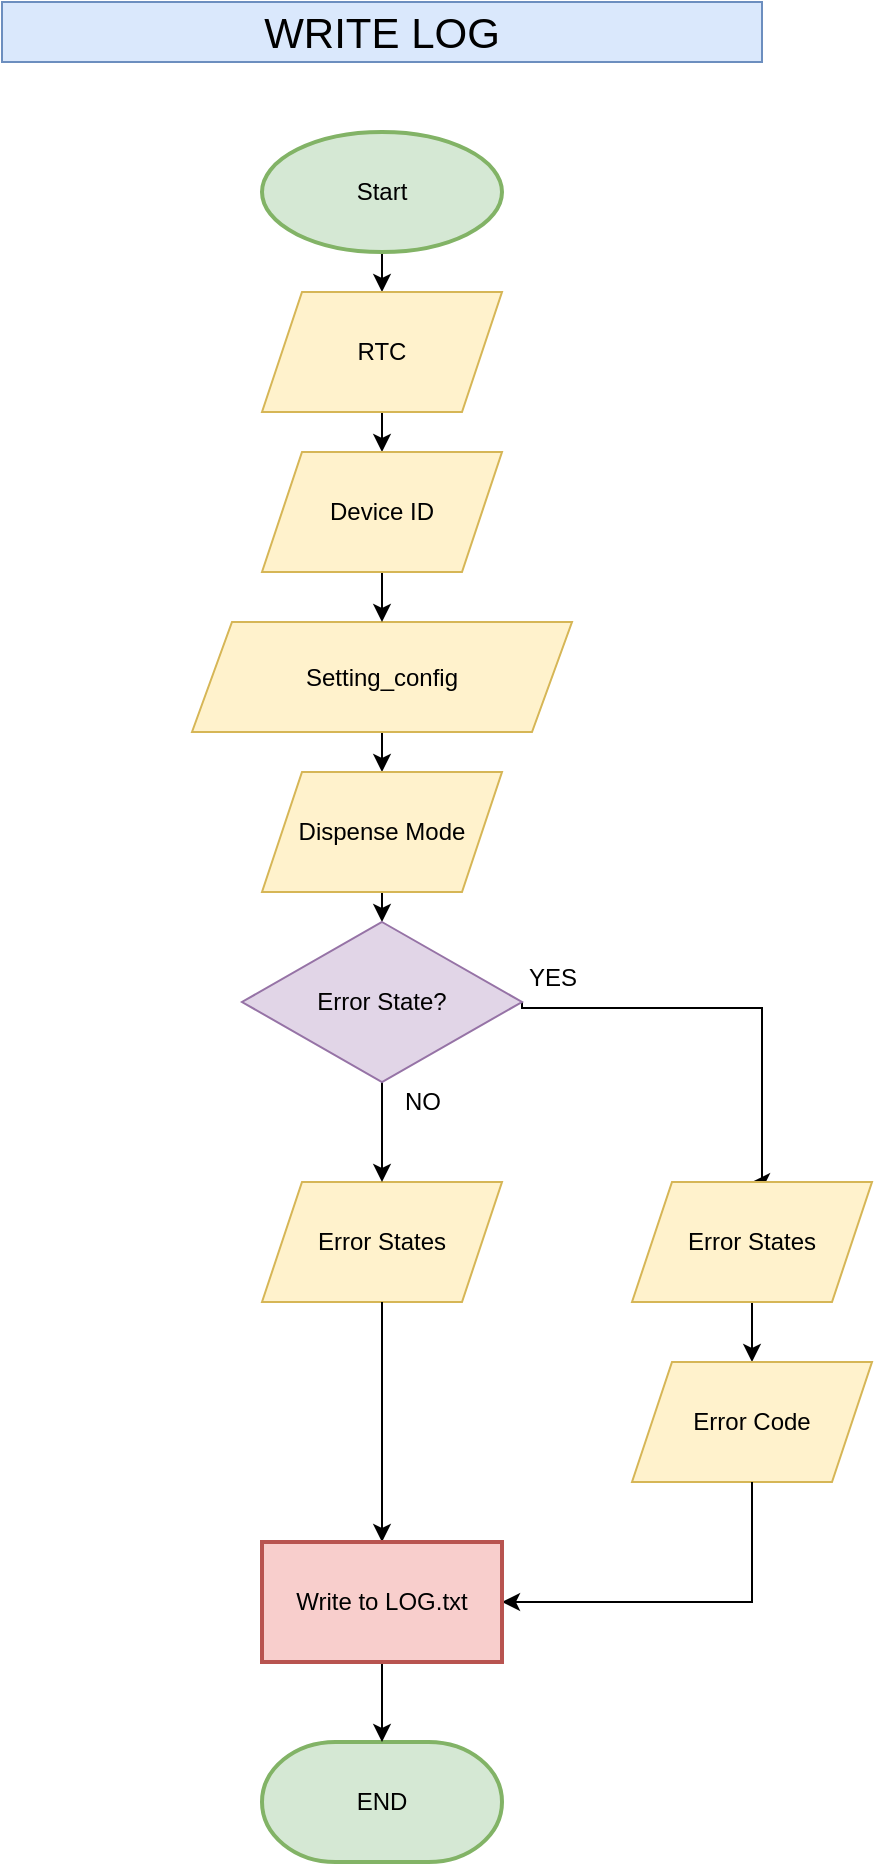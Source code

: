 <mxfile version="28.0.9">
  <diagram name="Page-1" id="sTCOb8kUyohQ4zQmgA-d">
    <mxGraphModel dx="1224" dy="1102" grid="1" gridSize="10" guides="1" tooltips="1" connect="1" arrows="1" fold="1" page="1" pageScale="1" pageWidth="827" pageHeight="1169" math="0" shadow="0">
      <root>
        <mxCell id="0" />
        <mxCell id="1" parent="0" />
        <mxCell id="RCXpMh4MzhsI3ItjMN-l-2" style="edgeStyle=orthogonalEdgeStyle;rounded=0;orthogonalLoop=1;jettySize=auto;html=1;exitX=0.5;exitY=1;exitDx=0;exitDy=0;exitPerimeter=0;entryX=0.5;entryY=0;entryDx=0;entryDy=0;" parent="1" source="RCXpMh4MzhsI3ItjMN-l-3" target="RCXpMh4MzhsI3ItjMN-l-5" edge="1">
          <mxGeometry relative="1" as="geometry" />
        </mxCell>
        <mxCell id="RCXpMh4MzhsI3ItjMN-l-3" value="Start" style="rounded=1;whiteSpace=wrap;html=1;fillColor=#d5e8d4;strokeColor=#82b366;strokeWidth=2;shape=mxgraph.flowchart.start_1;" parent="1" vertex="1">
          <mxGeometry x="310" y="245" width="120" height="60" as="geometry" />
        </mxCell>
        <mxCell id="RCXpMh4MzhsI3ItjMN-l-4" style="edgeStyle=orthogonalEdgeStyle;rounded=0;orthogonalLoop=1;jettySize=auto;html=1;exitX=0.5;exitY=1;exitDx=0;exitDy=0;entryX=0.5;entryY=0;entryDx=0;entryDy=0;" parent="1" source="RCXpMh4MzhsI3ItjMN-l-5" target="RCXpMh4MzhsI3ItjMN-l-10" edge="1">
          <mxGeometry relative="1" as="geometry" />
        </mxCell>
        <mxCell id="RCXpMh4MzhsI3ItjMN-l-5" value="RTC" style="shape=parallelogram;perimeter=parallelogramPerimeter;whiteSpace=wrap;html=1;fixedSize=1;fillColor=#fff2cc;strokeColor=#d6b656;" parent="1" vertex="1">
          <mxGeometry x="310" y="325" width="120" height="60" as="geometry" />
        </mxCell>
        <mxCell id="RCXpMh4MzhsI3ItjMN-l-6" style="edgeStyle=orthogonalEdgeStyle;rounded=0;orthogonalLoop=1;jettySize=auto;html=1;exitX=0.5;exitY=1;exitDx=0;exitDy=0;entryX=0.5;entryY=0;entryDx=0;entryDy=0;" parent="1" source="RCXpMh4MzhsI3ItjMN-l-7" target="RCXpMh4MzhsI3ItjMN-l-12" edge="1">
          <mxGeometry relative="1" as="geometry" />
        </mxCell>
        <mxCell id="RCXpMh4MzhsI3ItjMN-l-7" value="Setting_config" style="shape=parallelogram;whiteSpace=wrap;html=1;backgroundOutline=1;fillColor=#fff2cc;strokeColor=#d6b656;rounded=0;perimeter=parallelogramPerimeter;fixedSize=1;" parent="1" vertex="1">
          <mxGeometry x="275" y="490" width="190" height="55" as="geometry" />
        </mxCell>
        <mxCell id="RCXpMh4MzhsI3ItjMN-l-8" value="Error States" style="shape=parallelogram;perimeter=parallelogramPerimeter;whiteSpace=wrap;html=1;fixedSize=1;fillColor=#fff2cc;strokeColor=#d6b656;" parent="1" vertex="1">
          <mxGeometry x="310" y="770" width="120" height="60" as="geometry" />
        </mxCell>
        <mxCell id="RCXpMh4MzhsI3ItjMN-l-9" style="edgeStyle=orthogonalEdgeStyle;rounded=0;orthogonalLoop=1;jettySize=auto;html=1;exitX=0.5;exitY=1;exitDx=0;exitDy=0;entryX=0.5;entryY=0;entryDx=0;entryDy=0;" parent="1" source="RCXpMh4MzhsI3ItjMN-l-10" target="RCXpMh4MzhsI3ItjMN-l-7" edge="1">
          <mxGeometry relative="1" as="geometry" />
        </mxCell>
        <mxCell id="RCXpMh4MzhsI3ItjMN-l-10" value="Device ID" style="shape=parallelogram;perimeter=parallelogramPerimeter;whiteSpace=wrap;html=1;fixedSize=1;fillColor=#fff2cc;strokeColor=#d6b656;" parent="1" vertex="1">
          <mxGeometry x="310" y="405" width="120" height="60" as="geometry" />
        </mxCell>
        <mxCell id="RCXpMh4MzhsI3ItjMN-l-11" style="edgeStyle=orthogonalEdgeStyle;rounded=0;orthogonalLoop=1;jettySize=auto;html=1;exitX=0.5;exitY=1;exitDx=0;exitDy=0;entryX=0.5;entryY=0;entryDx=0;entryDy=0;" parent="1" source="RCXpMh4MzhsI3ItjMN-l-12" target="RCXpMh4MzhsI3ItjMN-l-16" edge="1">
          <mxGeometry relative="1" as="geometry" />
        </mxCell>
        <mxCell id="RCXpMh4MzhsI3ItjMN-l-12" value="Dispense Mode" style="shape=parallelogram;perimeter=parallelogramPerimeter;whiteSpace=wrap;html=1;fixedSize=1;fillColor=#fff2cc;strokeColor=#d6b656;" parent="1" vertex="1">
          <mxGeometry x="310" y="565" width="120" height="60" as="geometry" />
        </mxCell>
        <mxCell id="RCXpMh4MzhsI3ItjMN-l-13" value="END" style="rounded=1;whiteSpace=wrap;html=1;fillColor=#d5e8d4;strokeColor=#82b366;strokeWidth=2;shape=mxgraph.flowchart.terminator;" parent="1" vertex="1">
          <mxGeometry x="310" y="1050" width="120" height="60" as="geometry" />
        </mxCell>
        <mxCell id="RCXpMh4MzhsI3ItjMN-l-14" style="edgeStyle=orthogonalEdgeStyle;rounded=0;orthogonalLoop=1;jettySize=auto;html=1;exitX=0.5;exitY=1;exitDx=0;exitDy=0;entryX=0.5;entryY=0;entryDx=0;entryDy=0;" parent="1" source="RCXpMh4MzhsI3ItjMN-l-16" target="RCXpMh4MzhsI3ItjMN-l-8" edge="1">
          <mxGeometry relative="1" as="geometry" />
        </mxCell>
        <mxCell id="RCXpMh4MzhsI3ItjMN-l-15" style="edgeStyle=orthogonalEdgeStyle;rounded=0;orthogonalLoop=1;jettySize=auto;html=1;exitX=1;exitY=0.5;exitDx=0;exitDy=0;entryX=0.5;entryY=0;entryDx=0;entryDy=0;" parent="1" source="RCXpMh4MzhsI3ItjMN-l-16" target="RCXpMh4MzhsI3ItjMN-l-22" edge="1">
          <mxGeometry relative="1" as="geometry">
            <mxPoint x="495" y="683" as="targetPoint" />
            <Array as="points">
              <mxPoint x="560" y="683" />
              <mxPoint x="560" y="770" />
            </Array>
          </mxGeometry>
        </mxCell>
        <mxCell id="RCXpMh4MzhsI3ItjMN-l-16" value="&lt;div&gt;Error State?&lt;/div&gt;" style="rhombus;whiteSpace=wrap;html=1;fillColor=#e1d5e7;strokeColor=#9673a6;" parent="1" vertex="1">
          <mxGeometry x="300" y="640" width="140" height="80" as="geometry" />
        </mxCell>
        <mxCell id="RCXpMh4MzhsI3ItjMN-l-17" value="NO" style="text;html=1;align=center;verticalAlign=middle;resizable=0;points=[];autosize=1;strokeColor=none;fillColor=none;" parent="1" vertex="1">
          <mxGeometry x="370" y="715" width="40" height="30" as="geometry" />
        </mxCell>
        <mxCell id="RCXpMh4MzhsI3ItjMN-l-18" style="edgeStyle=orthogonalEdgeStyle;rounded=0;orthogonalLoop=1;jettySize=auto;html=1;exitX=0.5;exitY=1;exitDx=0;exitDy=0;entryX=0.5;entryY=0;entryDx=0;entryDy=0;entryPerimeter=0;" parent="1" source="RCXpMh4MzhsI3ItjMN-l-31" target="RCXpMh4MzhsI3ItjMN-l-13" edge="1">
          <mxGeometry relative="1" as="geometry" />
        </mxCell>
        <mxCell id="RCXpMh4MzhsI3ItjMN-l-21" style="edgeStyle=orthogonalEdgeStyle;rounded=0;orthogonalLoop=1;jettySize=auto;html=1;exitX=0.5;exitY=1;exitDx=0;exitDy=0;entryX=0.5;entryY=0;entryDx=0;entryDy=0;" parent="1" source="RCXpMh4MzhsI3ItjMN-l-22" target="RCXpMh4MzhsI3ItjMN-l-23" edge="1">
          <mxGeometry relative="1" as="geometry" />
        </mxCell>
        <mxCell id="RCXpMh4MzhsI3ItjMN-l-22" value="Error States" style="shape=parallelogram;perimeter=parallelogramPerimeter;whiteSpace=wrap;html=1;fixedSize=1;fillColor=#fff2cc;strokeColor=#d6b656;" parent="1" vertex="1">
          <mxGeometry x="495" y="770" width="120" height="60" as="geometry" />
        </mxCell>
        <mxCell id="RCXpMh4MzhsI3ItjMN-l-23" value="Error Code" style="shape=parallelogram;perimeter=parallelogramPerimeter;whiteSpace=wrap;html=1;fixedSize=1;fillColor=#fff2cc;strokeColor=#d6b656;" parent="1" vertex="1">
          <mxGeometry x="495" y="860" width="120" height="60" as="geometry" />
        </mxCell>
        <mxCell id="RCXpMh4MzhsI3ItjMN-l-24" style="edgeStyle=orthogonalEdgeStyle;rounded=0;orthogonalLoop=1;jettySize=auto;html=1;exitX=0.5;exitY=1;exitDx=0;exitDy=0;entryX=1;entryY=0.5;entryDx=0;entryDy=0;" parent="1" source="RCXpMh4MzhsI3ItjMN-l-23" target="RCXpMh4MzhsI3ItjMN-l-31" edge="1">
          <mxGeometry relative="1" as="geometry" />
        </mxCell>
        <mxCell id="RCXpMh4MzhsI3ItjMN-l-25" value="YES&lt;div&gt;&lt;br&gt;&lt;/div&gt;" style="text;html=1;align=center;verticalAlign=middle;resizable=0;points=[];autosize=1;strokeColor=none;fillColor=none;" parent="1" vertex="1">
          <mxGeometry x="430" y="655" width="50" height="40" as="geometry" />
        </mxCell>
        <mxCell id="RCXpMh4MzhsI3ItjMN-l-27" value="&lt;font style=&quot;font-size: 21px;&quot;&gt;WRITE LOG&lt;/font&gt;" style="text;html=1;align=center;verticalAlign=middle;whiteSpace=wrap;rounded=0;fillColor=#dae8fc;strokeColor=#6c8ebf;" parent="1" vertex="1">
          <mxGeometry x="180" y="180" width="380" height="30" as="geometry" />
        </mxCell>
        <mxCell id="RCXpMh4MzhsI3ItjMN-l-32" value="" style="edgeStyle=orthogonalEdgeStyle;rounded=0;orthogonalLoop=1;jettySize=auto;html=1;exitX=0.5;exitY=1;exitDx=0;exitDy=0;entryX=0.5;entryY=0;entryDx=0;entryDy=0;entryPerimeter=0;" parent="1" source="RCXpMh4MzhsI3ItjMN-l-8" target="RCXpMh4MzhsI3ItjMN-l-31" edge="1">
          <mxGeometry relative="1" as="geometry">
            <mxPoint x="370" y="830" as="sourcePoint" />
            <mxPoint x="370" y="1030" as="targetPoint" />
          </mxGeometry>
        </mxCell>
        <mxCell id="RCXpMh4MzhsI3ItjMN-l-31" value="Write to LOG.txt" style="rounded=0;whiteSpace=wrap;html=1;fillColor=#f8cecc;strokeColor=#b85450;strokeWidth=2;shape=label;size=0.25;" parent="1" vertex="1">
          <mxGeometry x="310" y="950" width="120" height="60" as="geometry" />
        </mxCell>
      </root>
    </mxGraphModel>
  </diagram>
</mxfile>
